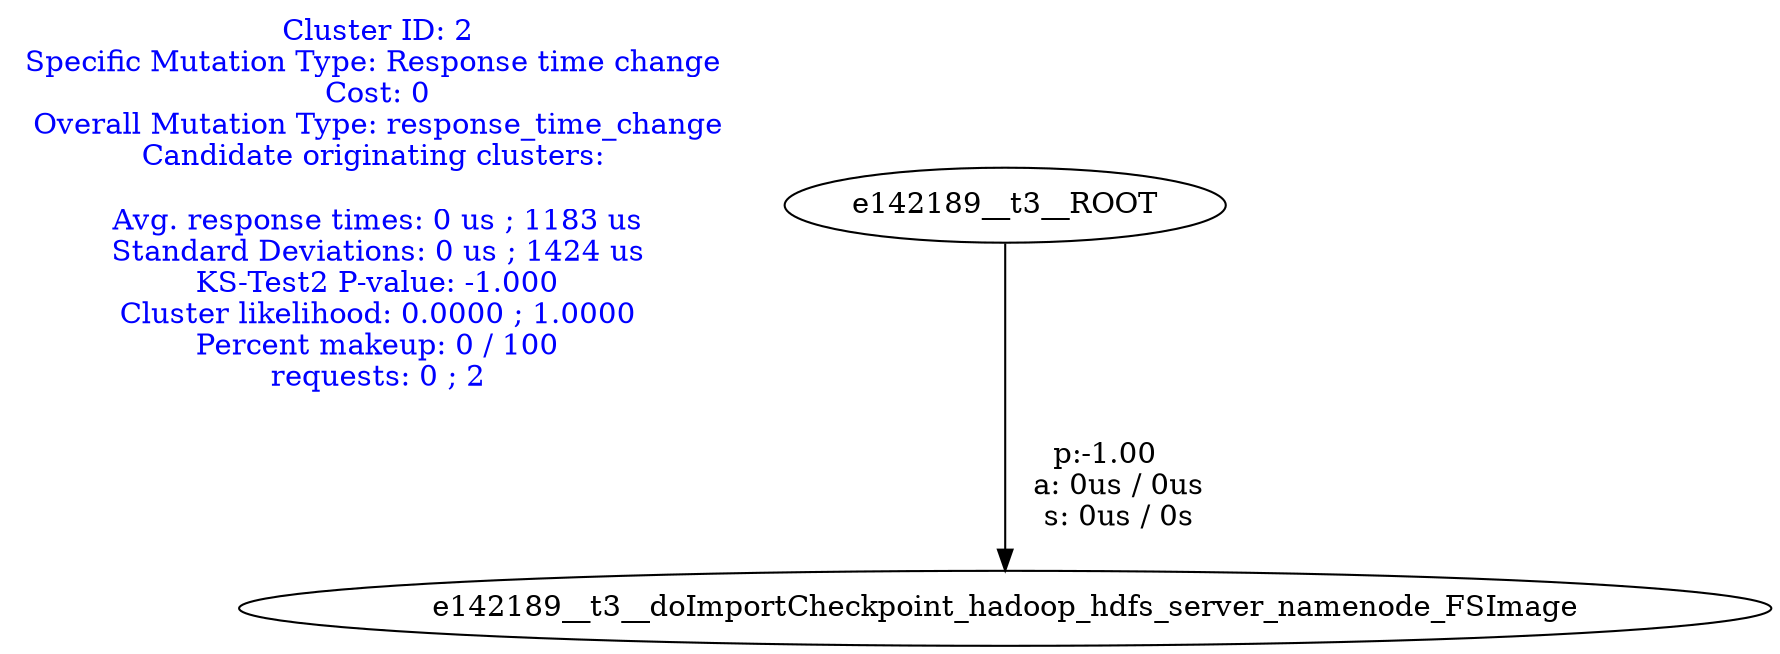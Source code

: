
Digraph G {
1 [fontcolor="blue" shape="plaintext" label="Cluster ID: 2\nSpecific Mutation Type: Response time change \nCost: 0\nOverall Mutation Type: response_time_change\nCandidate originating clusters: \n\nAvg. response times: 0 us ; 1183 us\nStandard Deviations: 0 us ; 1424 us\nKS-Test2 P-value: -1.000\nCluster likelihood: 0.0000 ; 1.0000\nPercent makeup: 0 / 100\nrequests: 0 ; 2"]
1.1 [label="e142189__t3__ROOT\n"]
1.2 [label="e142189__t3__doImportCheckpoint_hadoop_hdfs_server_namenode_FSImage\n"]
1.1 -> 1.2 [color="black" label="p:-1.00\n   a: 0us / 0us\n   s: 0us / 0s"]
}

